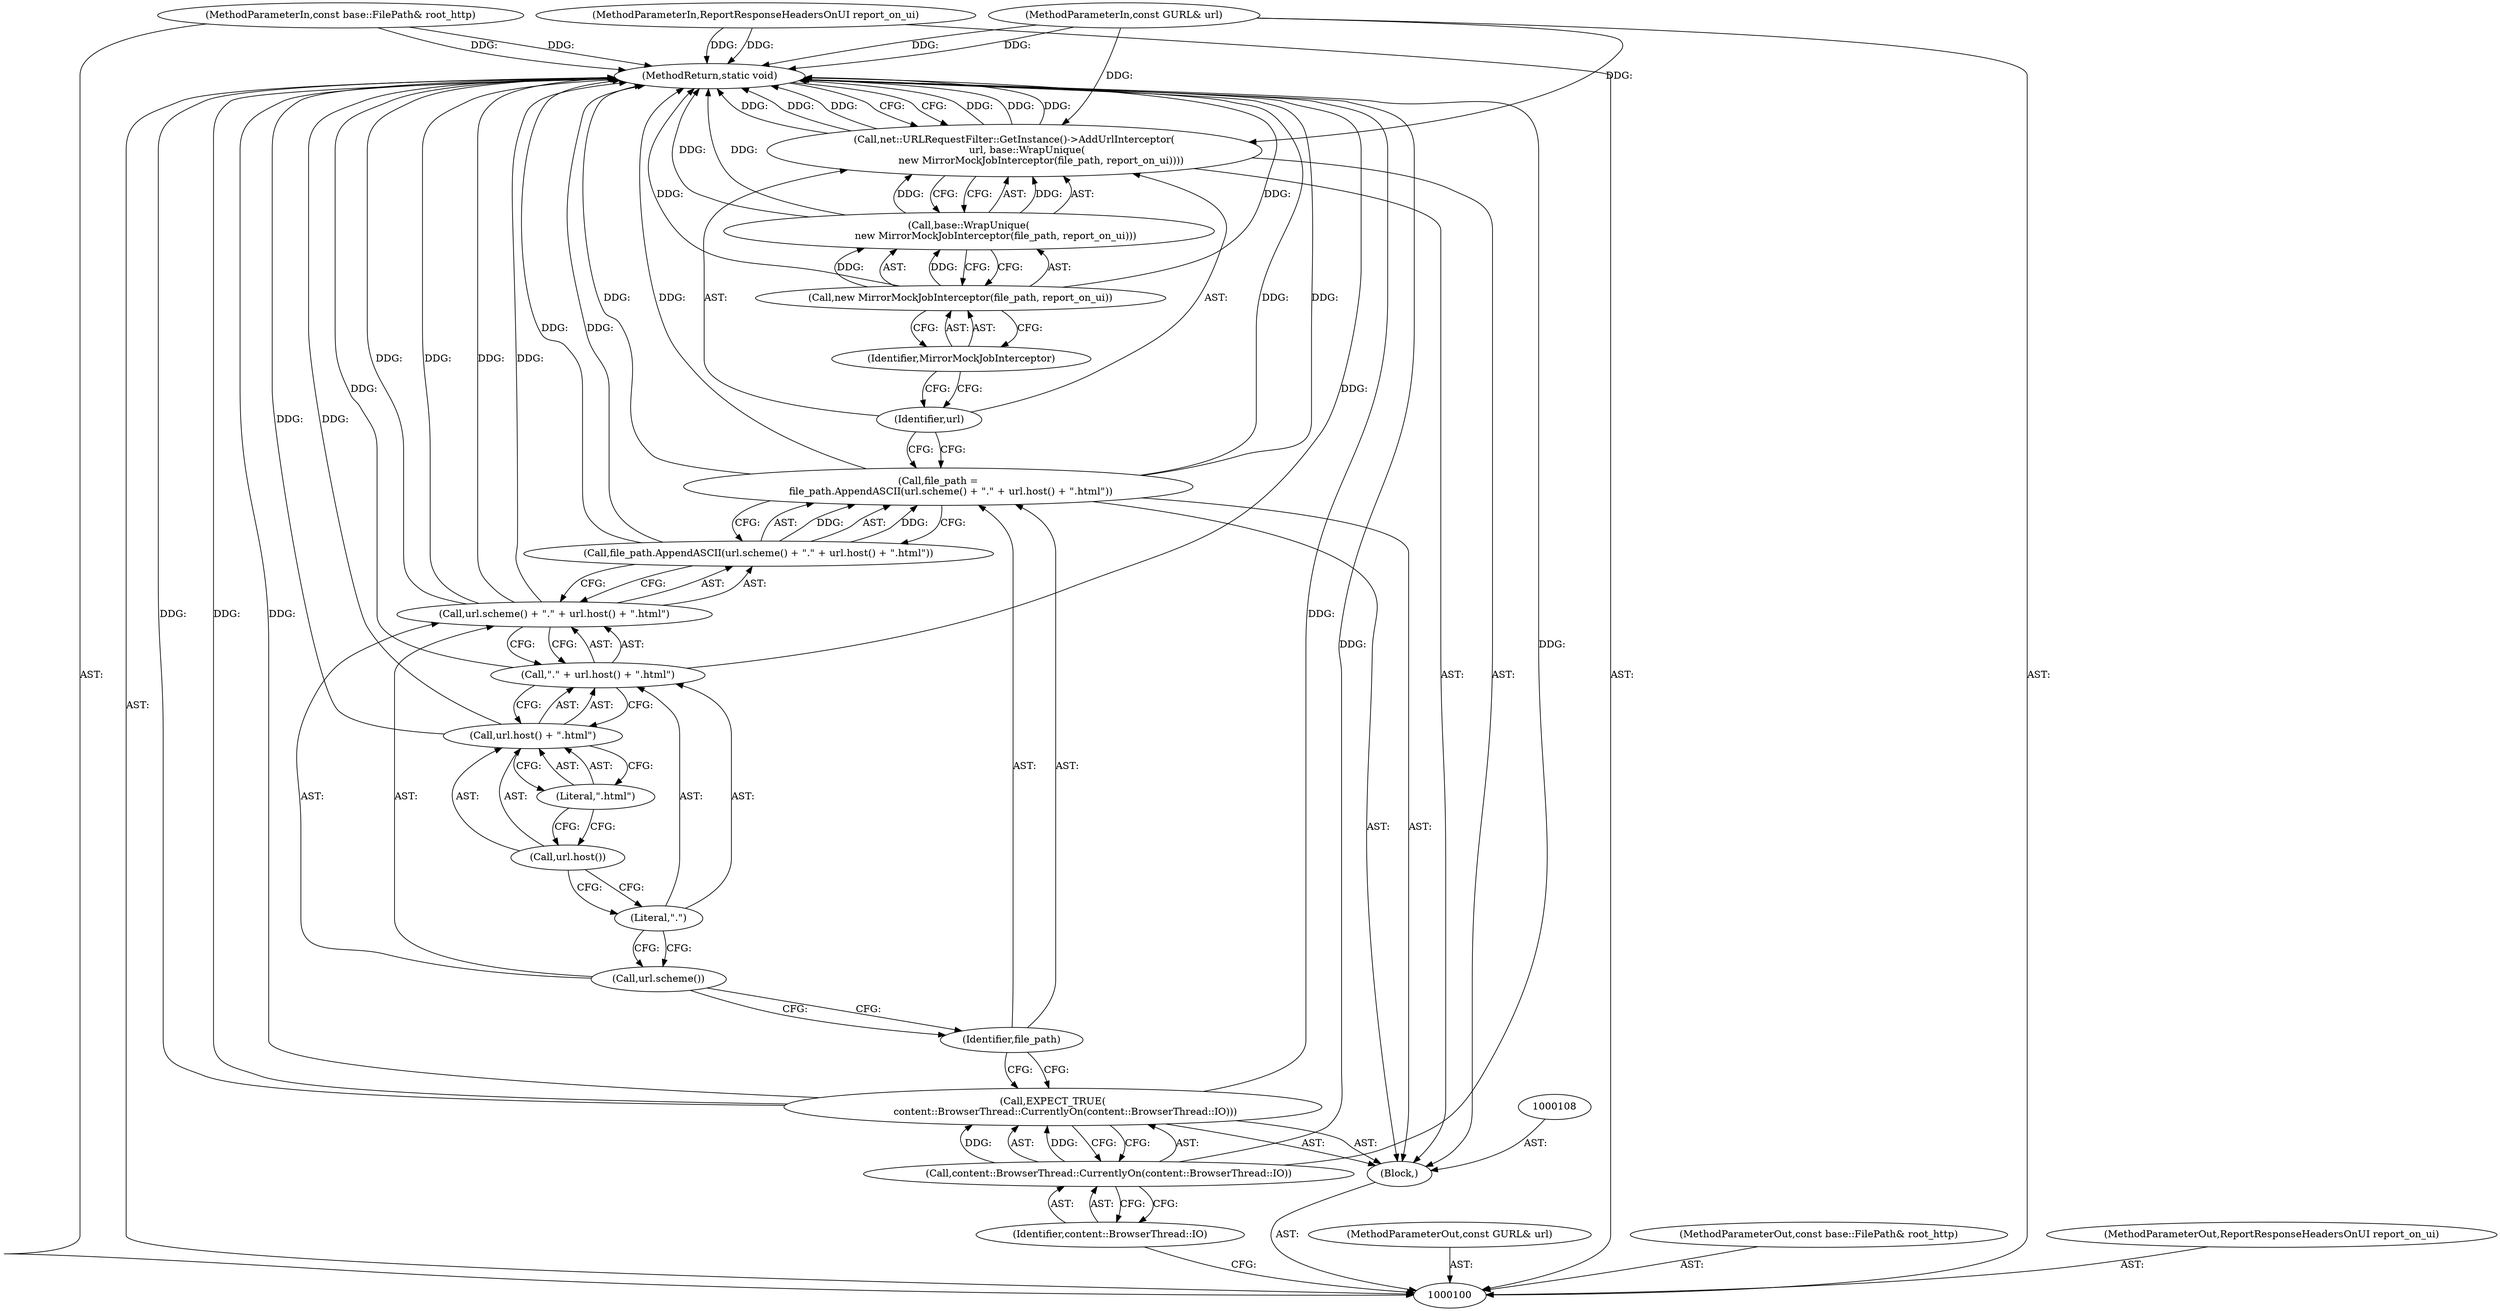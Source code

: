 digraph "1_Chrome_8b10115b2410b4bde18e094ad9fb8c5056134c87_2" {
"1000124" [label="(MethodReturn,static void)"];
"1000101" [label="(MethodParameterIn,const GURL& url)"];
"1000175" [label="(MethodParameterOut,const GURL& url)"];
"1000121" [label="(Call,base::WrapUnique(\n                 new MirrorMockJobInterceptor(file_path, report_on_ui)))"];
"1000120" [label="(Identifier,url)"];
"1000122" [label="(Call,new MirrorMockJobInterceptor(file_path, report_on_ui))"];
"1000123" [label="(Identifier,MirrorMockJobInterceptor)"];
"1000102" [label="(MethodParameterIn,const base::FilePath& root_http)"];
"1000176" [label="(MethodParameterOut,const base::FilePath& root_http)"];
"1000103" [label="(MethodParameterIn,ReportResponseHeadersOnUI report_on_ui)"];
"1000177" [label="(MethodParameterOut,ReportResponseHeadersOnUI report_on_ui)"];
"1000104" [label="(Block,)"];
"1000105" [label="(Call,EXPECT_TRUE(\n        content::BrowserThread::CurrentlyOn(content::BrowserThread::IO)))"];
"1000107" [label="(Identifier,content::BrowserThread::IO)"];
"1000106" [label="(Call,content::BrowserThread::CurrentlyOn(content::BrowserThread::IO))"];
"1000109" [label="(Call,file_path =\n        file_path.AppendASCII(url.scheme() + \".\" + url.host() + \".html\"))"];
"1000110" [label="(Identifier,file_path)"];
"1000112" [label="(Call,url.scheme() + \".\" + url.host() + \".html\")"];
"1000113" [label="(Call,url.scheme())"];
"1000114" [label="(Call,\".\" + url.host() + \".html\")"];
"1000115" [label="(Literal,\".\")"];
"1000116" [label="(Call,url.host() + \".html\")"];
"1000117" [label="(Call,url.host())"];
"1000118" [label="(Literal,\".html\")"];
"1000111" [label="(Call,file_path.AppendASCII(url.scheme() + \".\" + url.host() + \".html\"))"];
"1000119" [label="(Call,net::URLRequestFilter::GetInstance()->AddUrlInterceptor(\n        url, base::WrapUnique(\n                 new MirrorMockJobInterceptor(file_path, report_on_ui))))"];
"1000124" -> "1000100"  [label="AST: "];
"1000124" -> "1000119"  [label="CFG: "];
"1000116" -> "1000124"  [label="DDG: "];
"1000106" -> "1000124"  [label="DDG: "];
"1000105" -> "1000124"  [label="DDG: "];
"1000105" -> "1000124"  [label="DDG: "];
"1000112" -> "1000124"  [label="DDG: "];
"1000112" -> "1000124"  [label="DDG: "];
"1000122" -> "1000124"  [label="DDG: "];
"1000103" -> "1000124"  [label="DDG: "];
"1000119" -> "1000124"  [label="DDG: "];
"1000119" -> "1000124"  [label="DDG: "];
"1000119" -> "1000124"  [label="DDG: "];
"1000121" -> "1000124"  [label="DDG: "];
"1000102" -> "1000124"  [label="DDG: "];
"1000111" -> "1000124"  [label="DDG: "];
"1000101" -> "1000124"  [label="DDG: "];
"1000109" -> "1000124"  [label="DDG: "];
"1000109" -> "1000124"  [label="DDG: "];
"1000114" -> "1000124"  [label="DDG: "];
"1000101" -> "1000100"  [label="AST: "];
"1000101" -> "1000124"  [label="DDG: "];
"1000101" -> "1000119"  [label="DDG: "];
"1000175" -> "1000100"  [label="AST: "];
"1000121" -> "1000119"  [label="AST: "];
"1000121" -> "1000122"  [label="CFG: "];
"1000122" -> "1000121"  [label="AST: "];
"1000119" -> "1000121"  [label="CFG: "];
"1000121" -> "1000124"  [label="DDG: "];
"1000121" -> "1000119"  [label="DDG: "];
"1000122" -> "1000121"  [label="DDG: "];
"1000120" -> "1000119"  [label="AST: "];
"1000120" -> "1000109"  [label="CFG: "];
"1000123" -> "1000120"  [label="CFG: "];
"1000122" -> "1000121"  [label="AST: "];
"1000122" -> "1000123"  [label="CFG: "];
"1000123" -> "1000122"  [label="AST: "];
"1000121" -> "1000122"  [label="CFG: "];
"1000122" -> "1000124"  [label="DDG: "];
"1000122" -> "1000121"  [label="DDG: "];
"1000123" -> "1000122"  [label="AST: "];
"1000123" -> "1000120"  [label="CFG: "];
"1000122" -> "1000123"  [label="CFG: "];
"1000102" -> "1000100"  [label="AST: "];
"1000102" -> "1000124"  [label="DDG: "];
"1000176" -> "1000100"  [label="AST: "];
"1000103" -> "1000100"  [label="AST: "];
"1000103" -> "1000124"  [label="DDG: "];
"1000177" -> "1000100"  [label="AST: "];
"1000104" -> "1000100"  [label="AST: "];
"1000105" -> "1000104"  [label="AST: "];
"1000108" -> "1000104"  [label="AST: "];
"1000109" -> "1000104"  [label="AST: "];
"1000119" -> "1000104"  [label="AST: "];
"1000105" -> "1000104"  [label="AST: "];
"1000105" -> "1000106"  [label="CFG: "];
"1000106" -> "1000105"  [label="AST: "];
"1000110" -> "1000105"  [label="CFG: "];
"1000105" -> "1000124"  [label="DDG: "];
"1000105" -> "1000124"  [label="DDG: "];
"1000106" -> "1000105"  [label="DDG: "];
"1000107" -> "1000106"  [label="AST: "];
"1000107" -> "1000100"  [label="CFG: "];
"1000106" -> "1000107"  [label="CFG: "];
"1000106" -> "1000105"  [label="AST: "];
"1000106" -> "1000107"  [label="CFG: "];
"1000107" -> "1000106"  [label="AST: "];
"1000105" -> "1000106"  [label="CFG: "];
"1000106" -> "1000124"  [label="DDG: "];
"1000106" -> "1000105"  [label="DDG: "];
"1000109" -> "1000104"  [label="AST: "];
"1000109" -> "1000111"  [label="CFG: "];
"1000110" -> "1000109"  [label="AST: "];
"1000111" -> "1000109"  [label="AST: "];
"1000120" -> "1000109"  [label="CFG: "];
"1000109" -> "1000124"  [label="DDG: "];
"1000109" -> "1000124"  [label="DDG: "];
"1000111" -> "1000109"  [label="DDG: "];
"1000110" -> "1000109"  [label="AST: "];
"1000110" -> "1000105"  [label="CFG: "];
"1000113" -> "1000110"  [label="CFG: "];
"1000112" -> "1000111"  [label="AST: "];
"1000112" -> "1000114"  [label="CFG: "];
"1000113" -> "1000112"  [label="AST: "];
"1000114" -> "1000112"  [label="AST: "];
"1000111" -> "1000112"  [label="CFG: "];
"1000112" -> "1000124"  [label="DDG: "];
"1000112" -> "1000124"  [label="DDG: "];
"1000113" -> "1000112"  [label="AST: "];
"1000113" -> "1000110"  [label="CFG: "];
"1000115" -> "1000113"  [label="CFG: "];
"1000114" -> "1000112"  [label="AST: "];
"1000114" -> "1000116"  [label="CFG: "];
"1000115" -> "1000114"  [label="AST: "];
"1000116" -> "1000114"  [label="AST: "];
"1000112" -> "1000114"  [label="CFG: "];
"1000114" -> "1000124"  [label="DDG: "];
"1000115" -> "1000114"  [label="AST: "];
"1000115" -> "1000113"  [label="CFG: "];
"1000117" -> "1000115"  [label="CFG: "];
"1000116" -> "1000114"  [label="AST: "];
"1000116" -> "1000118"  [label="CFG: "];
"1000117" -> "1000116"  [label="AST: "];
"1000118" -> "1000116"  [label="AST: "];
"1000114" -> "1000116"  [label="CFG: "];
"1000116" -> "1000124"  [label="DDG: "];
"1000117" -> "1000116"  [label="AST: "];
"1000117" -> "1000115"  [label="CFG: "];
"1000118" -> "1000117"  [label="CFG: "];
"1000118" -> "1000116"  [label="AST: "];
"1000118" -> "1000117"  [label="CFG: "];
"1000116" -> "1000118"  [label="CFG: "];
"1000111" -> "1000109"  [label="AST: "];
"1000111" -> "1000112"  [label="CFG: "];
"1000112" -> "1000111"  [label="AST: "];
"1000109" -> "1000111"  [label="CFG: "];
"1000111" -> "1000124"  [label="DDG: "];
"1000111" -> "1000109"  [label="DDG: "];
"1000119" -> "1000104"  [label="AST: "];
"1000119" -> "1000121"  [label="CFG: "];
"1000120" -> "1000119"  [label="AST: "];
"1000121" -> "1000119"  [label="AST: "];
"1000124" -> "1000119"  [label="CFG: "];
"1000119" -> "1000124"  [label="DDG: "];
"1000119" -> "1000124"  [label="DDG: "];
"1000119" -> "1000124"  [label="DDG: "];
"1000101" -> "1000119"  [label="DDG: "];
"1000121" -> "1000119"  [label="DDG: "];
}
